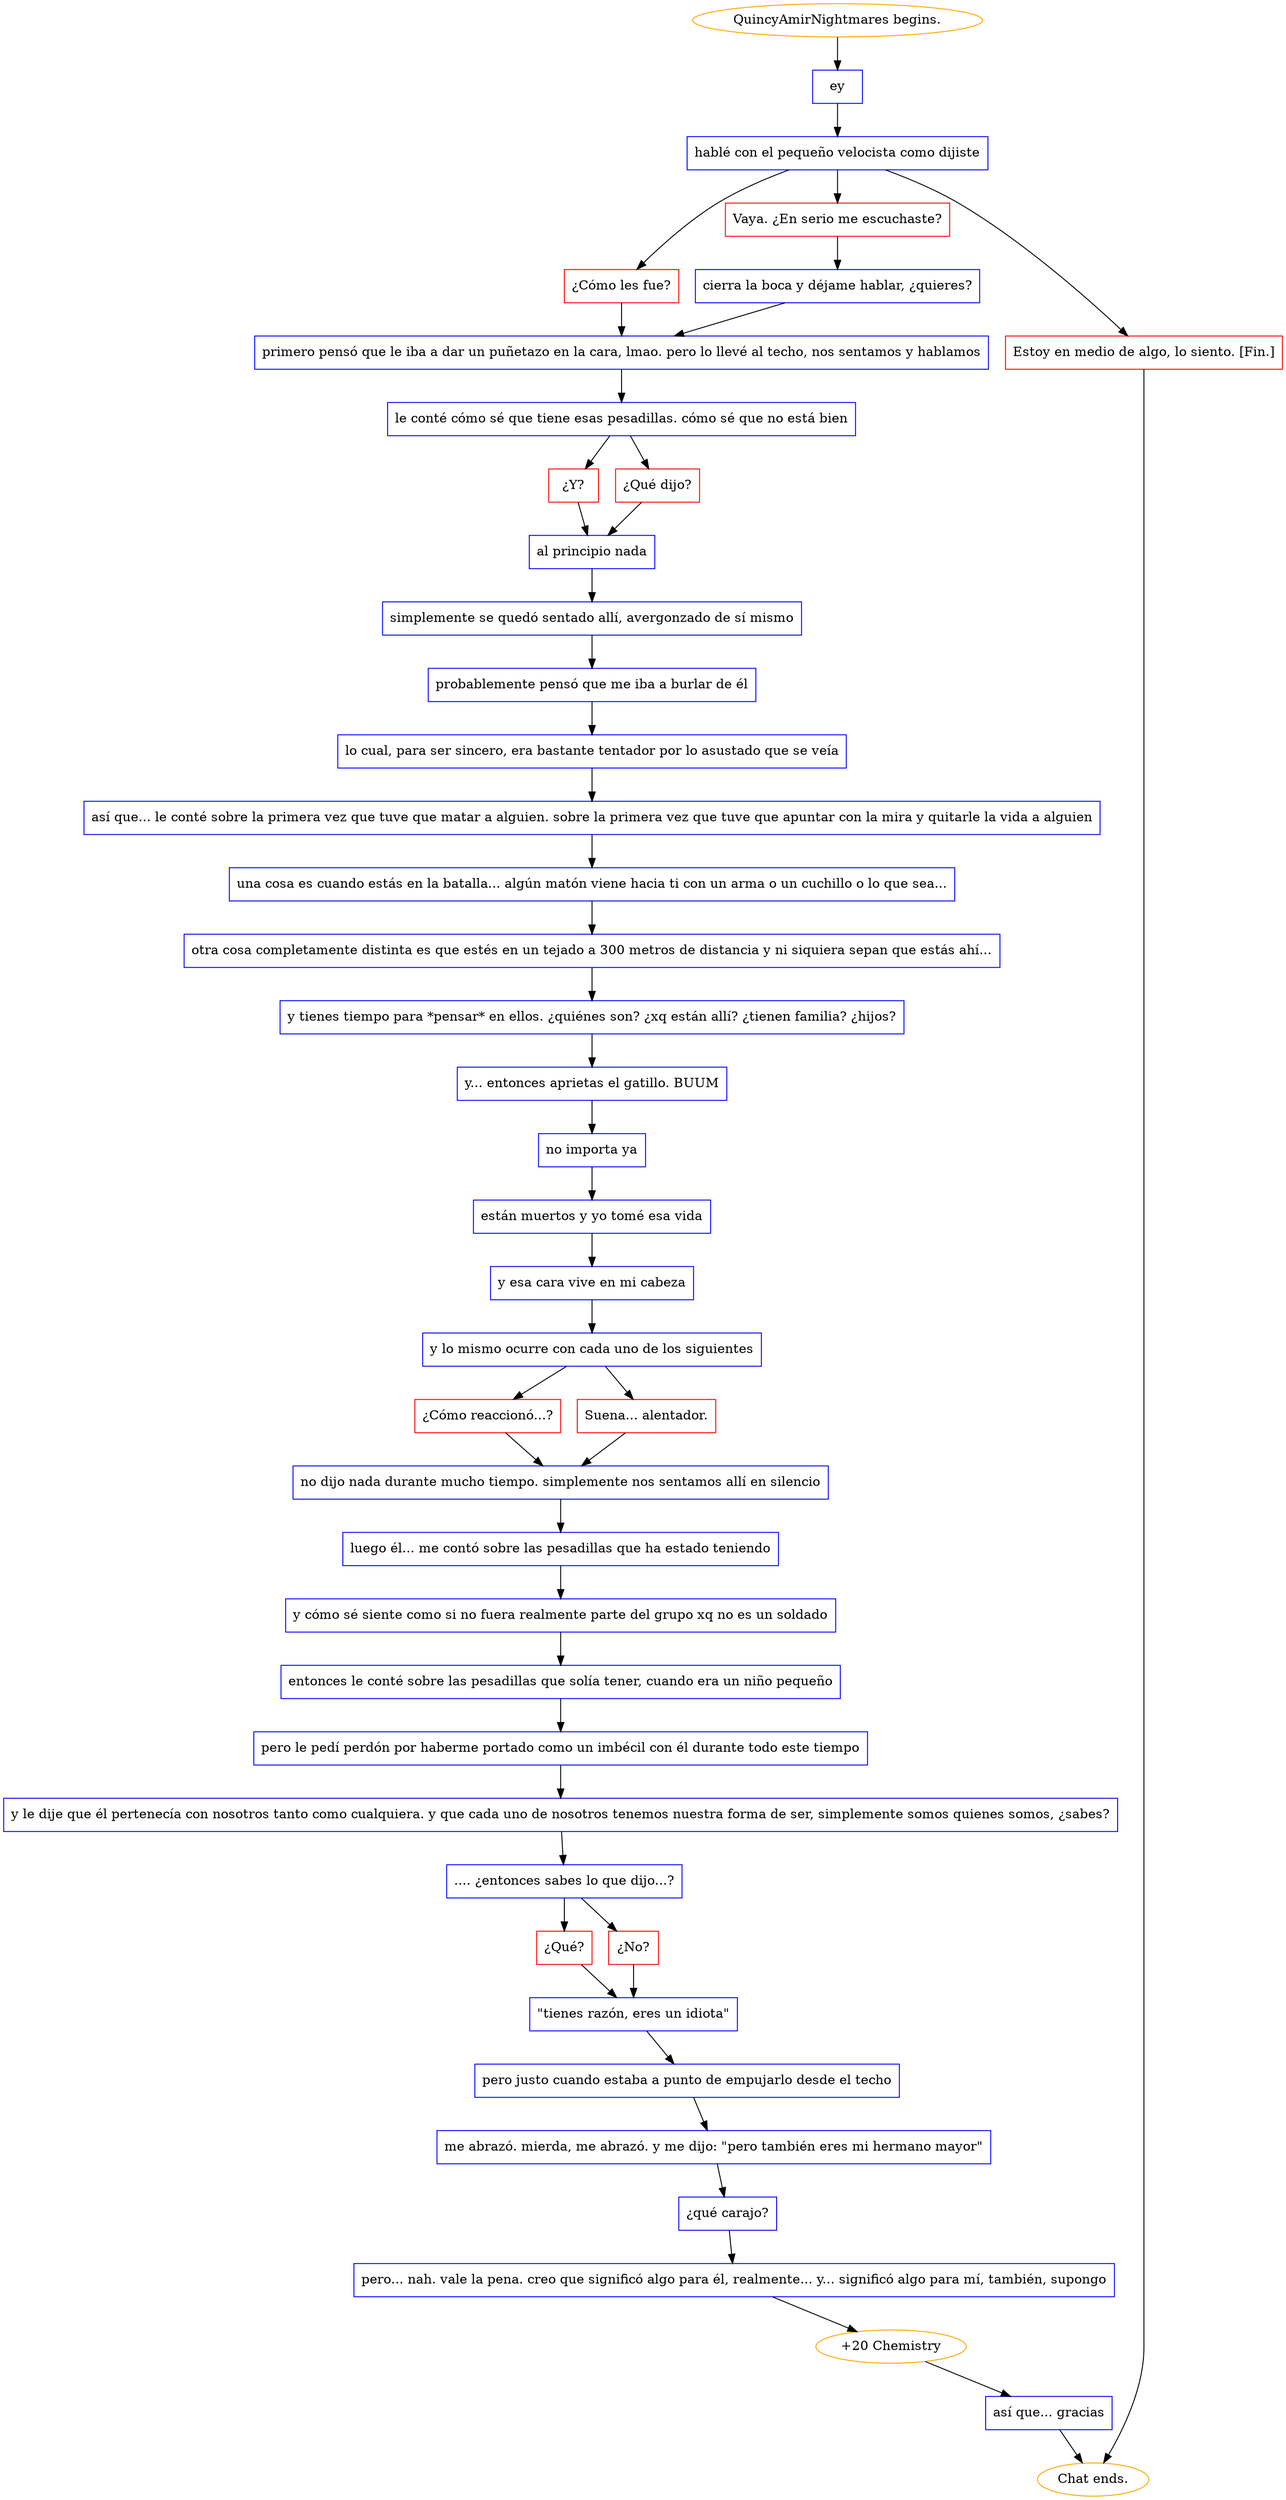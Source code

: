 digraph {
	"QuincyAmirNightmares begins." [color=orange];
		"QuincyAmirNightmares begins." -> j3285470331;
	j3285470331 [label="ey",shape=box,color=blue];
		j3285470331 -> j2559063619;
	j2559063619 [label="hablé con el pequeño velocista como dijiste",shape=box,color=blue];
		j2559063619 -> j4180879908;
		j2559063619 -> j3917798750;
		j2559063619 -> j2652646814;
	j4180879908 [label="¿Cómo les fue?",shape=box,color=red];
		j4180879908 -> j3358879001;
	j3917798750 [label="Vaya. ¿En serio me escuchaste?",shape=box,color=red];
		j3917798750 -> j3311462173;
	j2652646814 [label="Estoy en medio de algo, lo siento. [Fin.]",shape=box,color=red];
		j2652646814 -> "Chat ends.";
	j3358879001 [label="primero pensó que le iba a dar un puñetazo en la cara, lmao. pero lo llevé al techo, nos sentamos y hablamos",shape=box,color=blue];
		j3358879001 -> j619162111;
	j3311462173 [label="cierra la boca y déjame hablar, ¿quieres?",shape=box,color=blue];
		j3311462173 -> j3358879001;
	"Chat ends." [color=orange];
	j619162111 [label="le conté cómo sé que tiene esas pesadillas. cómo sé que no está bien",shape=box,color=blue];
		j619162111 -> j2595168343;
		j619162111 -> j3801200166;
	j2595168343 [label="¿Y?",shape=box,color=red];
		j2595168343 -> j4264045666;
	j3801200166 [label="¿Qué dijo?",shape=box,color=red];
		j3801200166 -> j4264045666;
	j4264045666 [label="al principio nada",shape=box,color=blue];
		j4264045666 -> j298373417;
	j298373417 [label="simplemente se quedó sentado allí, avergonzado de sí mismo",shape=box,color=blue];
		j298373417 -> j4159363077;
	j4159363077 [label="probablemente pensó que me iba a burlar de él",shape=box,color=blue];
		j4159363077 -> j3298046812;
	j3298046812 [label="lo cual, para ser sincero, era bastante tentador por lo asustado que se veía",shape=box,color=blue];
		j3298046812 -> j1168153268;
	j1168153268 [label="así que... le conté sobre la primera vez que tuve que matar a alguien. sobre la primera vez que tuve que apuntar con la mira y quitarle la vida a alguien",shape=box,color=blue];
		j1168153268 -> j963642115;
	j963642115 [label="una cosa es cuando estás en la batalla... algún matón viene hacia ti con un arma o un cuchillo o lo que sea...",shape=box,color=blue];
		j963642115 -> j3460137670;
	j3460137670 [label="otra cosa completamente distinta es que estés en un tejado a 300 metros de distancia y ni siquiera sepan que estás ahí...",shape=box,color=blue];
		j3460137670 -> j1444522562;
	j1444522562 [label="y tienes tiempo para *pensar* en ellos. ¿quiénes son? ¿xq están allí? ¿tienen familia? ¿hijos?",shape=box,color=blue];
		j1444522562 -> j862179570;
	j862179570 [label="y... entonces aprietas el gatillo. BUUM",shape=box,color=blue];
		j862179570 -> j2654093301;
	j2654093301 [label="no importa ya",shape=box,color=blue];
		j2654093301 -> j741959905;
	j741959905 [label="están muertos y yo tomé esa vida",shape=box,color=blue];
		j741959905 -> j1799624157;
	j1799624157 [label="y esa cara vive en mi cabeza",shape=box,color=blue];
		j1799624157 -> j1913915452;
	j1913915452 [label="y lo mismo ocurre con cada uno de los siguientes",shape=box,color=blue];
		j1913915452 -> j3118990111;
		j1913915452 -> j2535026423;
	j3118990111 [label="¿Cómo reaccionó...?",shape=box,color=red];
		j3118990111 -> j3375542332;
	j2535026423 [label="Suena... alentador.",shape=box,color=red];
		j2535026423 -> j3375542332;
	j3375542332 [label="no dijo nada durante mucho tiempo. simplemente nos sentamos allí en silencio",shape=box,color=blue];
		j3375542332 -> j3592559004;
	j3592559004 [label="luego él... me contó sobre las pesadillas que ha estado teniendo",shape=box,color=blue];
		j3592559004 -> j558029050;
	j558029050 [label="y cómo sé siente como si no fuera realmente parte del grupo xq no es un soldado",shape=box,color=blue];
		j558029050 -> j4264607369;
	j4264607369 [label="entonces le conté sobre las pesadillas que solía tener, cuando era un niño pequeño",shape=box,color=blue];
		j4264607369 -> j2939220066;
	j2939220066 [label="pero le pedí perdón por haberme portado como un imbécil con él durante todo este tiempo",shape=box,color=blue];
		j2939220066 -> j2943328153;
	j2943328153 [label="y le dije que él pertenecía con nosotros tanto como cualquiera. y que cada uno de nosotros tenemos nuestra forma de ser, simplemente somos quienes somos, ¿sabes?",shape=box,color=blue];
		j2943328153 -> j804159697;
	j804159697 [label=".... ¿entonces sabes lo que dijo...?",shape=box,color=blue];
		j804159697 -> j3365944997;
		j804159697 -> j1252554653;
	j3365944997 [label="¿Qué?",shape=box,color=red];
		j3365944997 -> j1222685750;
	j1252554653 [label="¿No?",shape=box,color=red];
		j1252554653 -> j1222685750;
	j1222685750 [label="\"tienes razón, eres un idiota\"",shape=box,color=blue];
		j1222685750 -> j3487472389;
	j3487472389 [label="pero justo cuando estaba a punto de empujarlo desde el techo",shape=box,color=blue];
		j3487472389 -> j2903770416;
	j2903770416 [label="me abrazó. mierda, me abrazó. y me dijo: \"pero también eres mi hermano mayor\"",shape=box,color=blue];
		j2903770416 -> j388623465;
	j388623465 [label="¿qué carajo?",shape=box,color=blue];
		j388623465 -> j128335949;
	j128335949 [label="pero... nah. vale la pena. creo que significó algo para él, realmente... y... significó algo para mí, también, supongo",shape=box,color=blue];
		j128335949 -> j343614432;
	j343614432 [label="+20 Chemistry",color=orange];
		j343614432 -> j3744649294;
	j3744649294 [label="así que... gracias",shape=box,color=blue];
		j3744649294 -> "Chat ends.";
}